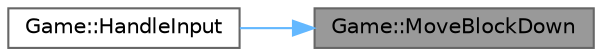 digraph "Game::MoveBlockDown"
{
 // INTERACTIVE_SVG=YES
 // LATEX_PDF_SIZE
  bgcolor="transparent";
  edge [fontname=Helvetica,fontsize=10,labelfontname=Helvetica,labelfontsize=10];
  node [fontname=Helvetica,fontsize=10,shape=box,height=0.2,width=0.4];
  rankdir="RL";
  Node1 [id="Node000001",label="Game::MoveBlockDown",height=0.2,width=0.4,color="gray40", fillcolor="grey60", style="filled", fontcolor="black",tooltip="Di chuyển khối xuống theo thời gian."];
  Node1 -> Node2 [id="edge1_Node000001_Node000002",dir="back",color="steelblue1",style="solid",tooltip=" "];
  Node2 [id="Node000002",label="Game::HandleInput",height=0.2,width=0.4,color="grey40", fillcolor="white", style="filled",URL="$class_game.html#a6cb82eaece4e30724f3fe4e0d4bde5fc",tooltip="Xử lý các thao tác từ người chơi như di chuyển, xoay, thả nhanh."];
}

